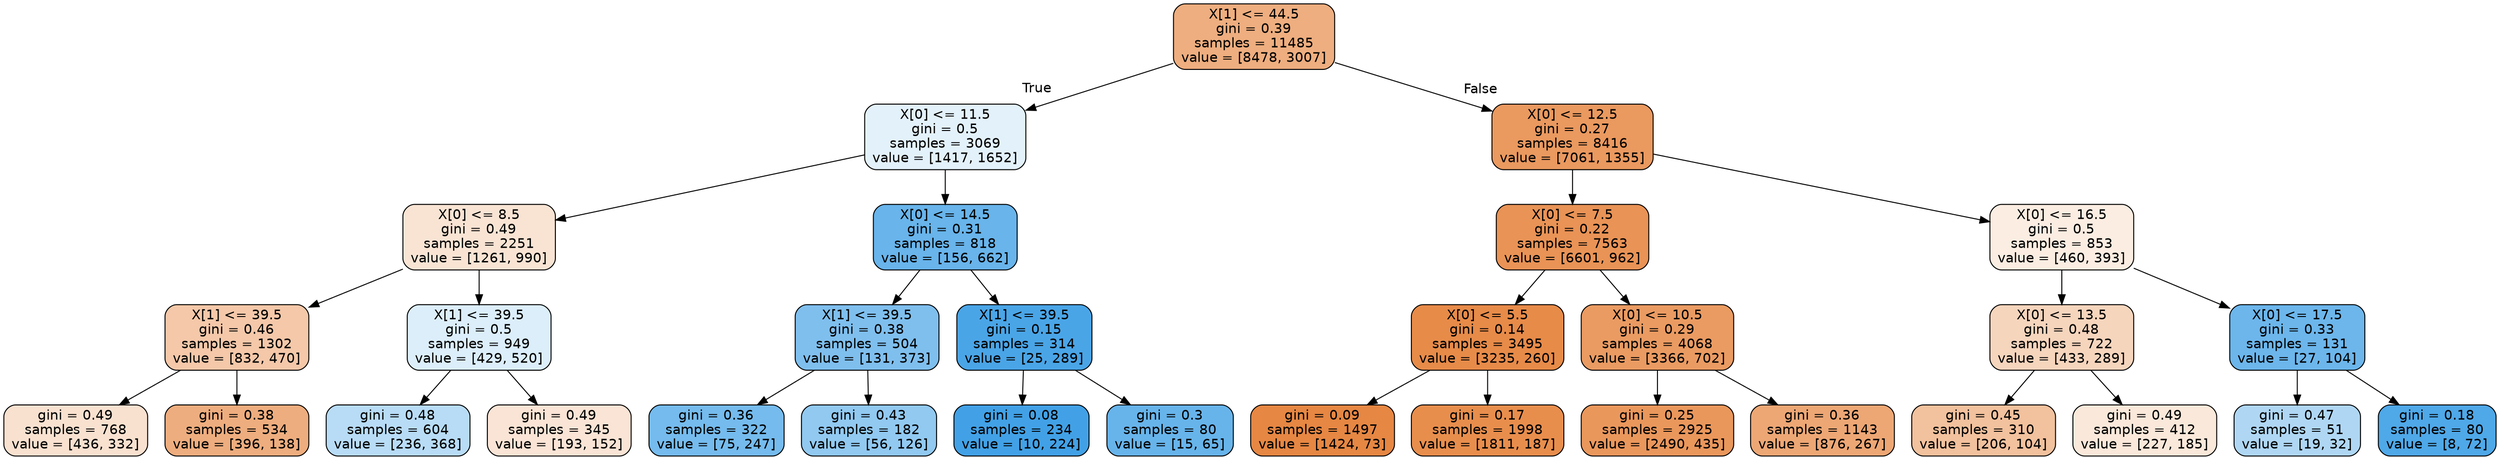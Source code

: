 digraph Tree {
node [shape=box, style="filled, rounded", color="black", fontname=helvetica] ;
edge [fontname=helvetica] ;
0 [label="X[1] <= 44.5\ngini = 0.39\nsamples = 11485\nvalue = [8478, 3007]", fillcolor="#eeae7f"] ;
1 [label="X[0] <= 11.5\ngini = 0.5\nsamples = 3069\nvalue = [1417, 1652]", fillcolor="#e3f1fb"] ;
0 -> 1 [labeldistance=2.5, labelangle=45, headlabel="True"] ;
2 [label="X[0] <= 8.5\ngini = 0.49\nsamples = 2251\nvalue = [1261, 990]", fillcolor="#f9e4d4"] ;
1 -> 2 ;
3 [label="X[1] <= 39.5\ngini = 0.46\nsamples = 1302\nvalue = [832, 470]", fillcolor="#f4c8a9"] ;
2 -> 3 ;
4 [label="gini = 0.49\nsamples = 768\nvalue = [436, 332]", fillcolor="#f9e1d0"] ;
3 -> 4 ;
5 [label="gini = 0.38\nsamples = 534\nvalue = [396, 138]", fillcolor="#eead7e"] ;
3 -> 5 ;
6 [label="X[1] <= 39.5\ngini = 0.5\nsamples = 949\nvalue = [429, 520]", fillcolor="#dceefa"] ;
2 -> 6 ;
7 [label="gini = 0.48\nsamples = 604\nvalue = [236, 368]", fillcolor="#b8dcf6"] ;
6 -> 7 ;
8 [label="gini = 0.49\nsamples = 345\nvalue = [193, 152]", fillcolor="#f9e4d5"] ;
6 -> 8 ;
9 [label="X[0] <= 14.5\ngini = 0.31\nsamples = 818\nvalue = [156, 662]", fillcolor="#68b4eb"] ;
1 -> 9 ;
10 [label="X[1] <= 39.5\ngini = 0.38\nsamples = 504\nvalue = [131, 373]", fillcolor="#7fbfee"] ;
9 -> 10 ;
11 [label="gini = 0.36\nsamples = 322\nvalue = [75, 247]", fillcolor="#75bbed"] ;
10 -> 11 ;
12 [label="gini = 0.43\nsamples = 182\nvalue = [56, 126]", fillcolor="#91c9f1"] ;
10 -> 12 ;
13 [label="X[1] <= 39.5\ngini = 0.15\nsamples = 314\nvalue = [25, 289]", fillcolor="#4aa5e7"] ;
9 -> 13 ;
14 [label="gini = 0.08\nsamples = 234\nvalue = [10, 224]", fillcolor="#42a1e6"] ;
13 -> 14 ;
15 [label="gini = 0.3\nsamples = 80\nvalue = [15, 65]", fillcolor="#67b4eb"] ;
13 -> 15 ;
16 [label="X[0] <= 12.5\ngini = 0.27\nsamples = 8416\nvalue = [7061, 1355]", fillcolor="#ea995f"] ;
0 -> 16 [labeldistance=2.5, labelangle=-45, headlabel="False"] ;
17 [label="X[0] <= 7.5\ngini = 0.22\nsamples = 7563\nvalue = [6601, 962]", fillcolor="#e99356"] ;
16 -> 17 ;
18 [label="X[0] <= 5.5\ngini = 0.14\nsamples = 3495\nvalue = [3235, 260]", fillcolor="#e78b49"] ;
17 -> 18 ;
19 [label="gini = 0.09\nsamples = 1497\nvalue = [1424, 73]", fillcolor="#e68743"] ;
18 -> 19 ;
20 [label="gini = 0.17\nsamples = 1998\nvalue = [1811, 187]", fillcolor="#e88e4d"] ;
18 -> 20 ;
21 [label="X[0] <= 10.5\ngini = 0.29\nsamples = 4068\nvalue = [3366, 702]", fillcolor="#ea9b62"] ;
17 -> 21 ;
22 [label="gini = 0.25\nsamples = 2925\nvalue = [2490, 435]", fillcolor="#ea975c"] ;
21 -> 22 ;
23 [label="gini = 0.36\nsamples = 1143\nvalue = [876, 267]", fillcolor="#eda775"] ;
21 -> 23 ;
24 [label="X[0] <= 16.5\ngini = 0.5\nsamples = 853\nvalue = [460, 393]", fillcolor="#fbede2"] ;
16 -> 24 ;
25 [label="X[0] <= 13.5\ngini = 0.48\nsamples = 722\nvalue = [433, 289]", fillcolor="#f6d5bd"] ;
24 -> 25 ;
26 [label="gini = 0.45\nsamples = 310\nvalue = [206, 104]", fillcolor="#f2c19d"] ;
25 -> 26 ;
27 [label="gini = 0.49\nsamples = 412\nvalue = [227, 185]", fillcolor="#fae8da"] ;
25 -> 27 ;
28 [label="X[0] <= 17.5\ngini = 0.33\nsamples = 131\nvalue = [27, 104]", fillcolor="#6cb6ec"] ;
24 -> 28 ;
29 [label="gini = 0.47\nsamples = 51\nvalue = [19, 32]", fillcolor="#afd7f4"] ;
28 -> 29 ;
30 [label="gini = 0.18\nsamples = 80\nvalue = [8, 72]", fillcolor="#4fa8e8"] ;
28 -> 30 ;
}